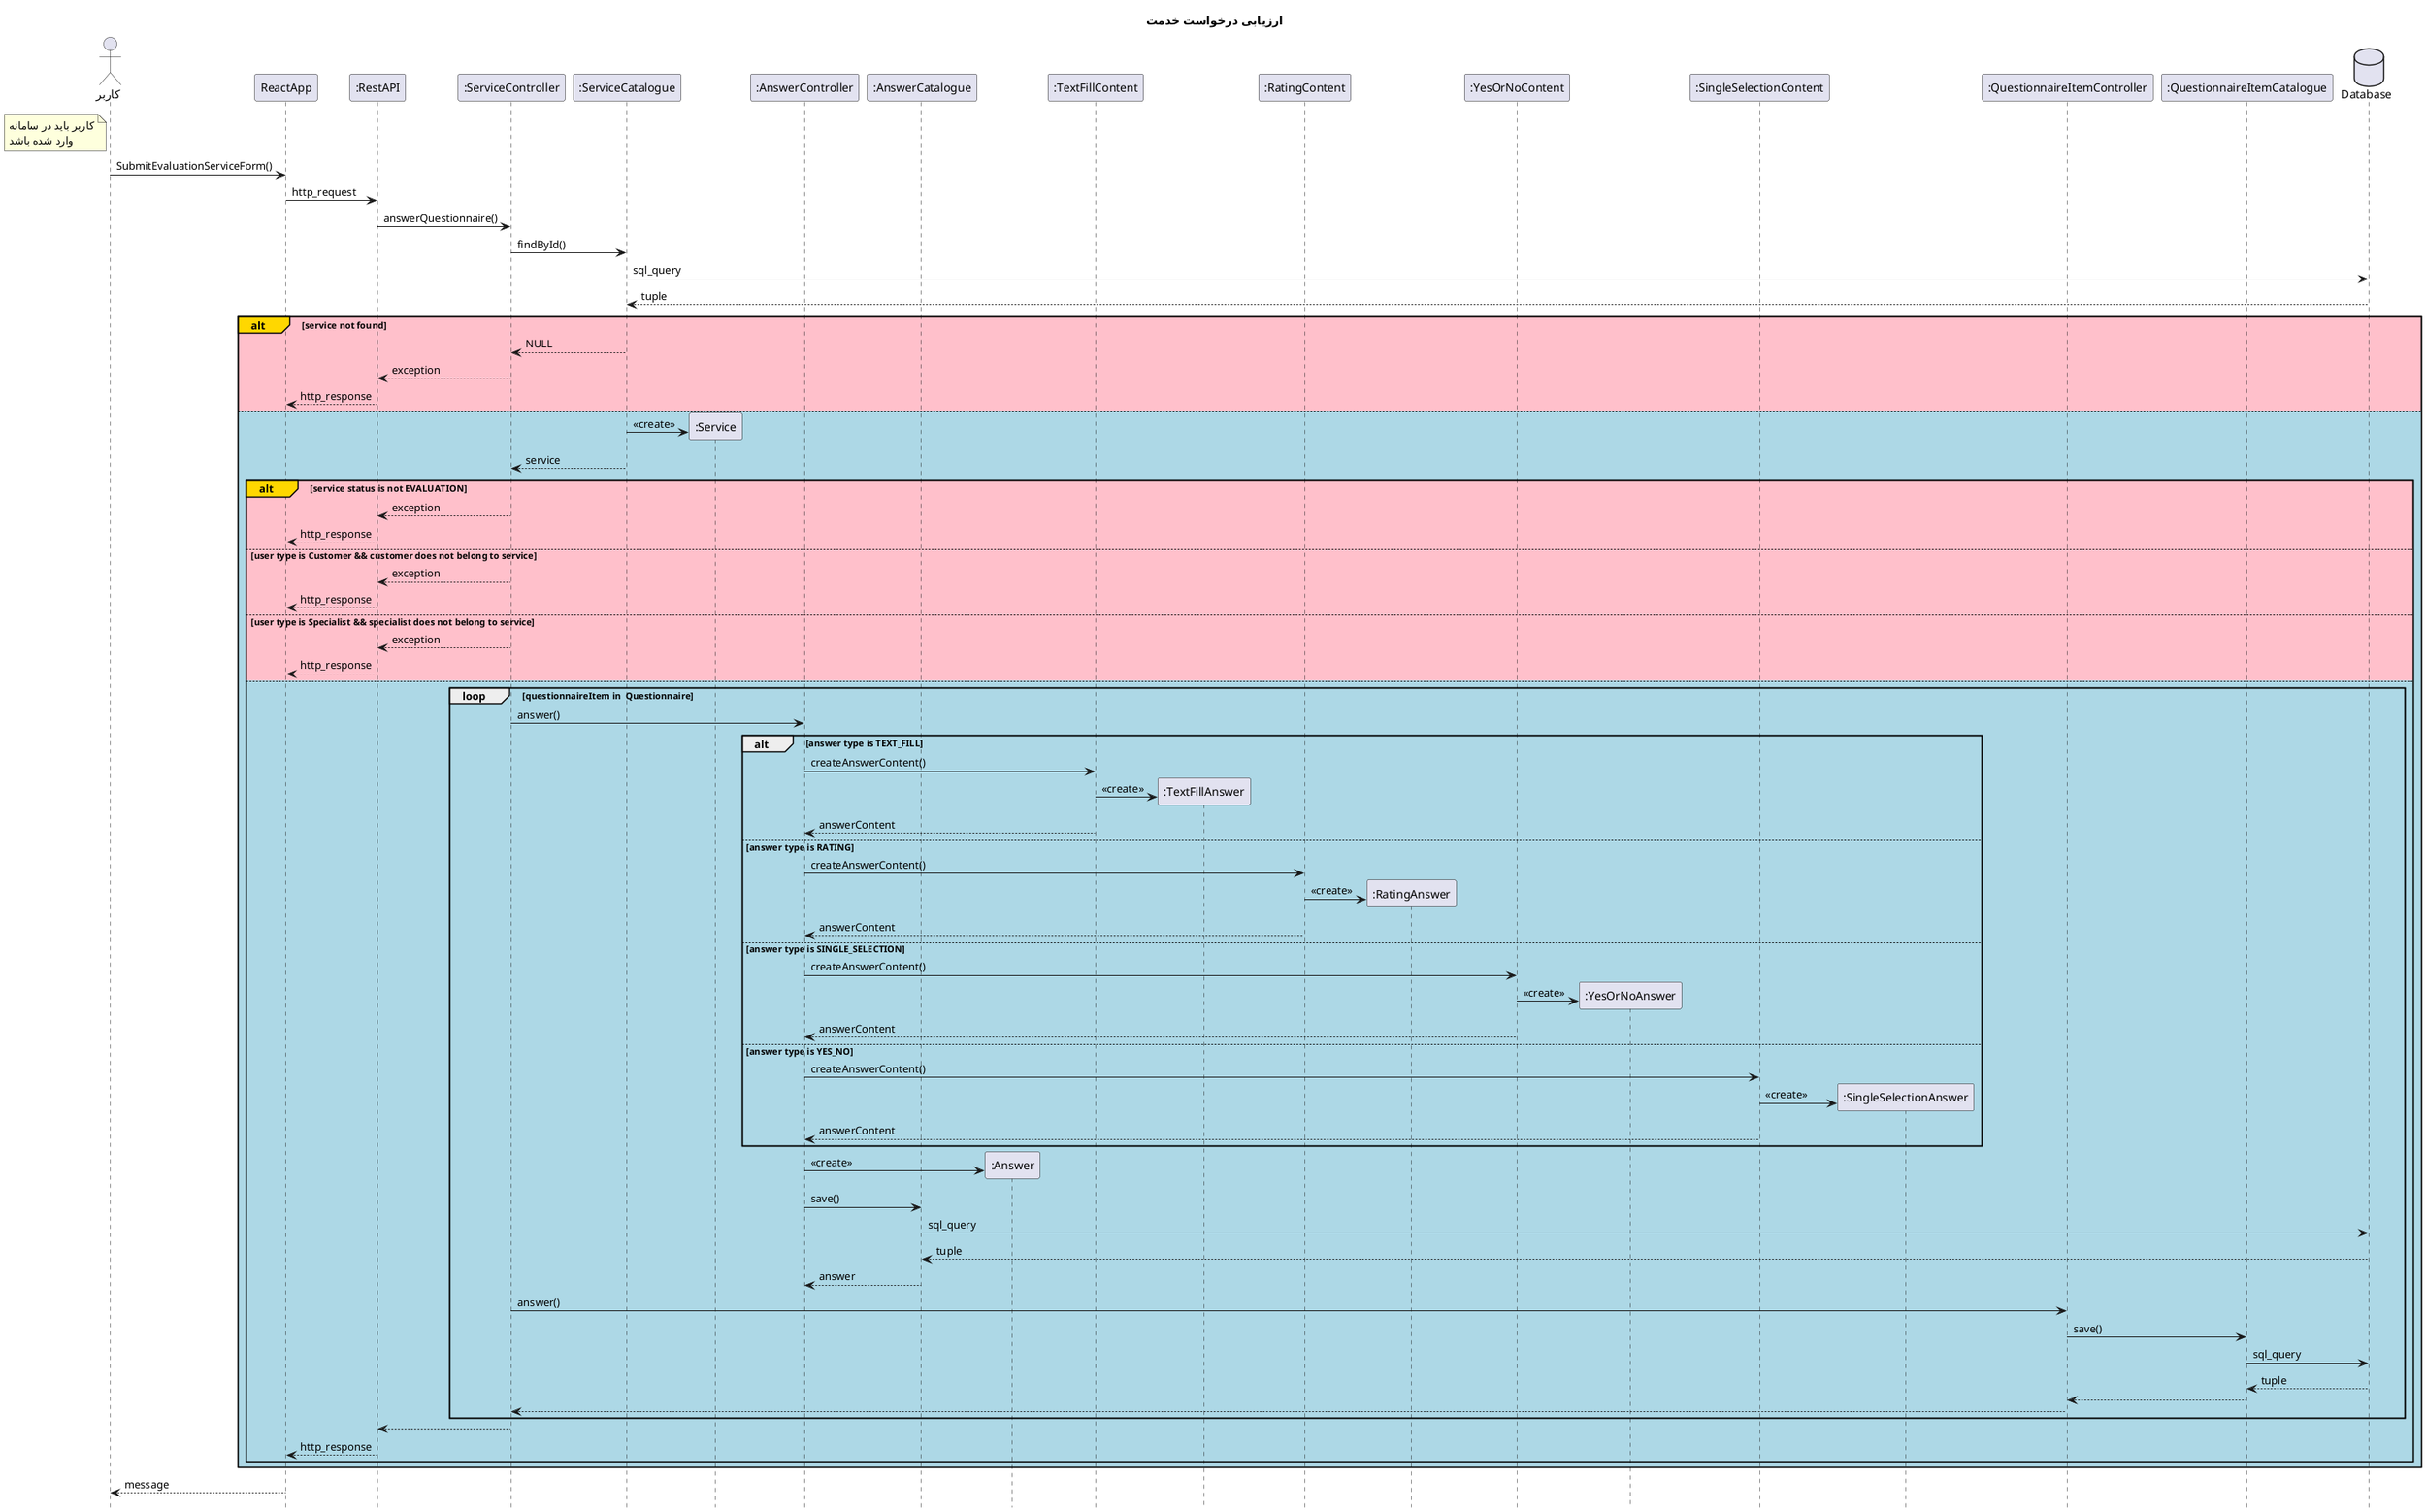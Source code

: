 @startuml EvaluationService
hide footbox
title "ارزیابی درخواست خدمت"
actor       "کاربر" as user
participant ReactApp
participant ":RestAPI" as RestAPI
participant ":ServiceController" as ServiceController
participant ":ServiceCatalogue" as ServiceCatalogue
participant ":Service" as Service
participant ":AnswerController" as AnswerController
participant ":AnswerCatalogue" as AnswerCatalogue
participant ":Answer" as Answer
participant ":TextFillContent" as TextFillContent
participant ":TextFillAnswer" as TextFillAnswer
participant ":RatingContent" as RatingContent
participant ":RatingAnswer" as RatingAnswer
participant ":YesOrNoContent" as YesOrNoContent
participant ":YesOrNoAnswer" as YesOrNoAnswer
participant ":SingleSelectionContent" as SingleSelectionContent
participant ":SingleSelectionAnswer" as SingleSelectionAnswer
participant ":QuestionnaireItemController" as QuestionnaireItemController
participant ":QuestionnaireItemCatalogue" as QuestionnaireItemCatalogue
database Database
note left of user
    کاربر باید در سامانه
    وارد شده باشد
end note

user -> ReactApp: SubmitEvaluationServiceForm()
ReactApp -> RestAPI: http_request
RestAPI -> ServiceController: answerQuestionnaire()
ServiceController -> ServiceCatalogue: findById()
ServiceCatalogue -> Database: sql_query
return tuple
alt#Gold #Pink service not found

    ServiceCatalogue --> ServiceController: NULL
    ServiceController --> RestAPI: exception
    RestAPI --> ReactApp: http_response

else #LightBlue

    ServiceCatalogue -> Service **: <<create>>
    ServiceCatalogue --> ServiceController: service

    alt#Gold #Pink service status is not EVALUATION

        ServiceController --> RestAPI: exception
        RestAPI --> ReactApp: http_response
    
    else #Pink user type is Customer && customer does not belong to service

        ServiceController --> RestAPI: exception
        RestAPI --> ReactApp: http_response

    else #Pink user type is Specialist && specialist does not belong to service

        ServiceController --> RestAPI: exception
        RestAPI --> ReactApp: http_response

    else #LightBlue

        loop questionnaireItem in  Questionnaire
            ServiceController -> AnswerController: answer()

            alt answer type is TEXT_FILL

                AnswerController -> TextFillContent: createAnswerContent()
                TextFillContent -> TextFillAnswer **: <<create>>
                TextFillContent --> AnswerController: answerContent

            else answer type is RATING

                AnswerController -> RatingContent: createAnswerContent()
                RatingContent -> RatingAnswer **: <<create>>
                RatingContent --> AnswerController: answerContent

            else answer type is SINGLE_SELECTION

                AnswerController -> YesOrNoContent: createAnswerContent()
                YesOrNoContent -> YesOrNoAnswer **: <<create>>
                YesOrNoContent --> AnswerController: answerContent

            else answer type is YES_NO

                AnswerController -> SingleSelectionContent: createAnswerContent()
                SingleSelectionContent -> SingleSelectionAnswer **: <<create>>
                SingleSelectionContent --> AnswerController: answerContent

            end

            AnswerController -> Answer **: <<create>>
            AnswerController -> AnswerCatalogue: save()
            AnswerCatalogue -> Database: sql_query
            return tuple
            AnswerCatalogue --> AnswerController: answer
            ServiceController -> QuestionnaireItemController: answer()
            QuestionnaireItemController -> QuestionnaireItemCatalogue: save()
            QuestionnaireItemCatalogue -> Database: sql_query
            return tuple
            QuestionnaireItemCatalogue --> QuestionnaireItemController
            QuestionnaireItemController --> ServiceController
        end

        ServiceController --> RestAPI
        RestAPI --> ReactApp: http_response

    end

end

ReactApp --> user: message
@enduml